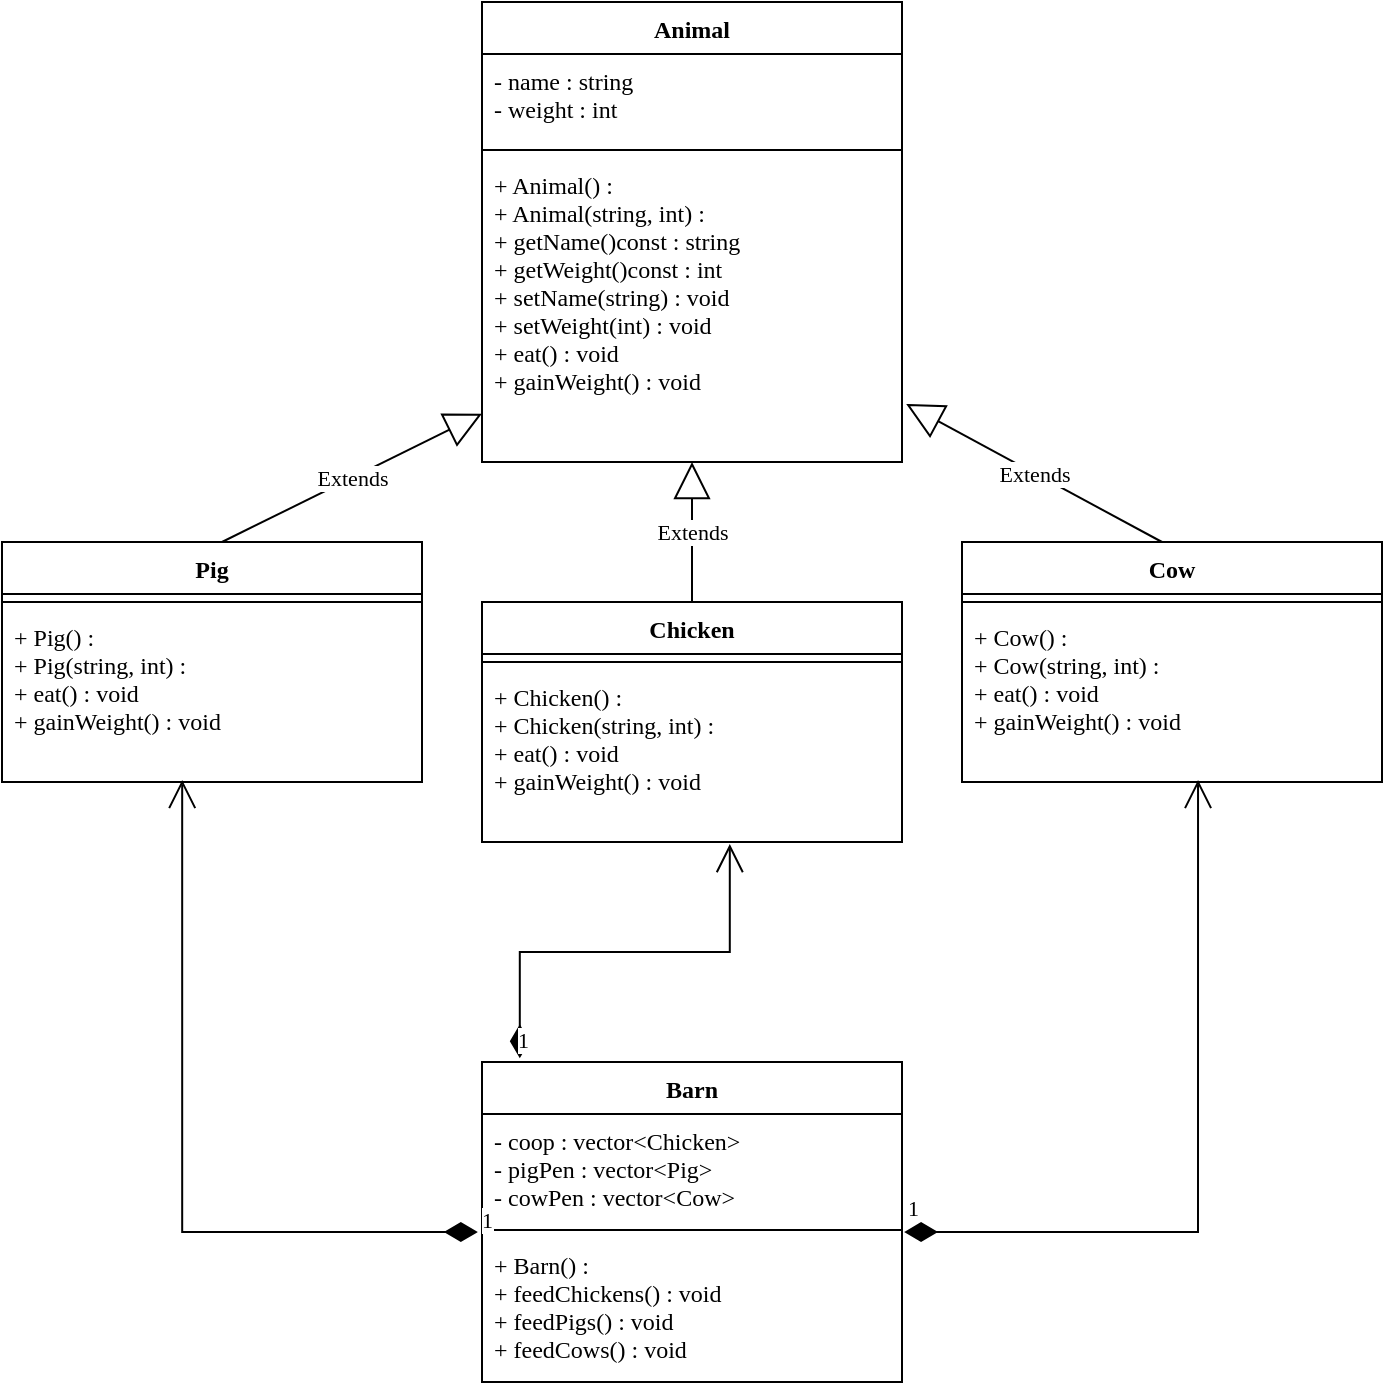 <mxfile version="17.5.0" type="device"><diagram id="8Jy4bx0Ax8qB5IC1W_oe" name="Page-1"><mxGraphModel dx="1422" dy="705" grid="1" gridSize="10" guides="1" tooltips="1" connect="1" arrows="1" fold="1" page="1" pageScale="1" pageWidth="850" pageHeight="1100" math="0" shadow="0"><root><mxCell id="0"/><mxCell id="1" parent="0"/><mxCell id="ASQBNgRDIIoSNqt4bJy7-1" value="Animal" style="swimlane;fontStyle=1;align=center;verticalAlign=top;childLayout=stackLayout;horizontal=1;startSize=26;horizontalStack=0;resizeParent=1;resizeParentMax=0;resizeLast=0;collapsible=1;marginBottom=0;fontFamily=Lucida Console;" vertex="1" parent="1"><mxGeometry x="320" y="40" width="210" height="230" as="geometry"/></mxCell><mxCell id="ASQBNgRDIIoSNqt4bJy7-2" value="- name : string&#10;- weight : int" style="text;strokeColor=none;fillColor=none;align=left;verticalAlign=top;spacingLeft=4;spacingRight=4;overflow=hidden;rotatable=0;points=[[0,0.5],[1,0.5]];portConstraint=eastwest;fontFamily=Lucida Console;" vertex="1" parent="ASQBNgRDIIoSNqt4bJy7-1"><mxGeometry y="26" width="210" height="44" as="geometry"/></mxCell><mxCell id="ASQBNgRDIIoSNqt4bJy7-3" value="" style="line;strokeWidth=1;fillColor=none;align=left;verticalAlign=middle;spacingTop=-1;spacingLeft=3;spacingRight=3;rotatable=0;labelPosition=right;points=[];portConstraint=eastwest;fontFamily=Lucida Console;" vertex="1" parent="ASQBNgRDIIoSNqt4bJy7-1"><mxGeometry y="70" width="210" height="8" as="geometry"/></mxCell><mxCell id="ASQBNgRDIIoSNqt4bJy7-4" value="+ Animal() :&#10;+ Animal(string, int) :&#10;+ getName()const : string&#10;+ getWeight()const : int&#10;+ setName(string) : void&#10;+ setWeight(int) : void&#10;+ eat() : void&#10;+ gainWeight() : void" style="text;strokeColor=none;fillColor=none;align=left;verticalAlign=top;spacingLeft=4;spacingRight=4;overflow=hidden;rotatable=0;points=[[0,0.5],[1,0.5]];portConstraint=eastwest;fontFamily=Lucida Console;" vertex="1" parent="ASQBNgRDIIoSNqt4bJy7-1"><mxGeometry y="78" width="210" height="152" as="geometry"/></mxCell><mxCell id="ASQBNgRDIIoSNqt4bJy7-5" value="Pig" style="swimlane;fontStyle=1;align=center;verticalAlign=top;childLayout=stackLayout;horizontal=1;startSize=26;horizontalStack=0;resizeParent=1;resizeParentMax=0;resizeLast=0;collapsible=1;marginBottom=0;fontFamily=Lucida Console;" vertex="1" parent="1"><mxGeometry x="80" y="310" width="210" height="120" as="geometry"/></mxCell><mxCell id="ASQBNgRDIIoSNqt4bJy7-29" value="Extends" style="endArrow=block;endSize=16;endFill=0;html=1;rounded=0;fontFamily=Lucida Console;" edge="1" parent="ASQBNgRDIIoSNqt4bJy7-5" target="ASQBNgRDIIoSNqt4bJy7-4"><mxGeometry width="160" relative="1" as="geometry"><mxPoint x="110" as="sourcePoint"/><mxPoint x="270" as="targetPoint"/></mxGeometry></mxCell><mxCell id="ASQBNgRDIIoSNqt4bJy7-7" value="" style="line;strokeWidth=1;fillColor=none;align=left;verticalAlign=middle;spacingTop=-1;spacingLeft=3;spacingRight=3;rotatable=0;labelPosition=right;points=[];portConstraint=eastwest;fontFamily=Lucida Console;" vertex="1" parent="ASQBNgRDIIoSNqt4bJy7-5"><mxGeometry y="26" width="210" height="8" as="geometry"/></mxCell><mxCell id="ASQBNgRDIIoSNqt4bJy7-8" value="+ Pig() : &#10;+ Pig(string, int) : &#10;+ eat() : void&#10;+ gainWeight() : void" style="text;strokeColor=none;fillColor=none;align=left;verticalAlign=top;spacingLeft=4;spacingRight=4;overflow=hidden;rotatable=0;points=[[0,0.5],[1,0.5]];portConstraint=eastwest;fontFamily=Lucida Console;" vertex="1" parent="ASQBNgRDIIoSNqt4bJy7-5"><mxGeometry y="34" width="210" height="86" as="geometry"/></mxCell><mxCell id="ASQBNgRDIIoSNqt4bJy7-14" value="Chicken" style="swimlane;fontStyle=1;align=center;verticalAlign=top;childLayout=stackLayout;horizontal=1;startSize=26;horizontalStack=0;resizeParent=1;resizeParentMax=0;resizeLast=0;collapsible=1;marginBottom=0;fontFamily=Lucida Console;" vertex="1" parent="1"><mxGeometry x="320" y="340" width="210" height="120" as="geometry"/></mxCell><mxCell id="ASQBNgRDIIoSNqt4bJy7-15" value="" style="line;strokeWidth=1;fillColor=none;align=left;verticalAlign=middle;spacingTop=-1;spacingLeft=3;spacingRight=3;rotatable=0;labelPosition=right;points=[];portConstraint=eastwest;fontFamily=Lucida Console;" vertex="1" parent="ASQBNgRDIIoSNqt4bJy7-14"><mxGeometry y="26" width="210" height="8" as="geometry"/></mxCell><mxCell id="ASQBNgRDIIoSNqt4bJy7-16" value="+ Chicken() : &#10;+ Chicken(string, int) : &#10;+ eat() : void&#10;+ gainWeight() : void" style="text;strokeColor=none;fillColor=none;align=left;verticalAlign=top;spacingLeft=4;spacingRight=4;overflow=hidden;rotatable=0;points=[[0,0.5],[1,0.5]];portConstraint=eastwest;fontFamily=Lucida Console;" vertex="1" parent="ASQBNgRDIIoSNqt4bJy7-14"><mxGeometry y="34" width="210" height="86" as="geometry"/></mxCell><mxCell id="ASQBNgRDIIoSNqt4bJy7-19" value="Cow" style="swimlane;fontStyle=1;align=center;verticalAlign=top;childLayout=stackLayout;horizontal=1;startSize=26;horizontalStack=0;resizeParent=1;resizeParentMax=0;resizeLast=0;collapsible=1;marginBottom=0;fontFamily=Lucida Console;" vertex="1" parent="1"><mxGeometry x="560" y="310" width="210" height="120" as="geometry"/></mxCell><mxCell id="ASQBNgRDIIoSNqt4bJy7-20" value="" style="line;strokeWidth=1;fillColor=none;align=left;verticalAlign=middle;spacingTop=-1;spacingLeft=3;spacingRight=3;rotatable=0;labelPosition=right;points=[];portConstraint=eastwest;fontFamily=Lucida Console;" vertex="1" parent="ASQBNgRDIIoSNqt4bJy7-19"><mxGeometry y="26" width="210" height="8" as="geometry"/></mxCell><mxCell id="ASQBNgRDIIoSNqt4bJy7-21" value="+ Cow() : &#10;+ Cow(string, int) : &#10;+ eat() : void&#10;+ gainWeight() : void" style="text;strokeColor=none;fillColor=none;align=left;verticalAlign=top;spacingLeft=4;spacingRight=4;overflow=hidden;rotatable=0;points=[[0,0.5],[1,0.5]];portConstraint=eastwest;fontFamily=Lucida Console;" vertex="1" parent="ASQBNgRDIIoSNqt4bJy7-19"><mxGeometry y="34" width="210" height="86" as="geometry"/></mxCell><mxCell id="ASQBNgRDIIoSNqt4bJy7-30" value="Extends" style="endArrow=block;endSize=16;endFill=0;html=1;rounded=0;fontFamily=Lucida Console;entryX=1.01;entryY=0.809;entryDx=0;entryDy=0;entryPerimeter=0;" edge="1" parent="1" target="ASQBNgRDIIoSNqt4bJy7-4"><mxGeometry width="160" relative="1" as="geometry"><mxPoint x="660" y="310" as="sourcePoint"/><mxPoint x="790" y="245.83" as="targetPoint"/></mxGeometry></mxCell><mxCell id="ASQBNgRDIIoSNqt4bJy7-31" value="Extends" style="endArrow=block;endSize=16;endFill=0;html=1;rounded=0;fontFamily=Lucida Console;exitX=0.5;exitY=0;exitDx=0;exitDy=0;" edge="1" parent="1" source="ASQBNgRDIIoSNqt4bJy7-14" target="ASQBNgRDIIoSNqt4bJy7-4"><mxGeometry width="160" relative="1" as="geometry"><mxPoint x="210" y="330" as="sourcePoint"/><mxPoint x="340" y="265.83" as="targetPoint"/></mxGeometry></mxCell><mxCell id="ASQBNgRDIIoSNqt4bJy7-32" value="Barn" style="swimlane;fontStyle=1;align=center;verticalAlign=top;childLayout=stackLayout;horizontal=1;startSize=26;horizontalStack=0;resizeParent=1;resizeParentMax=0;resizeLast=0;collapsible=1;marginBottom=0;fontFamily=Lucida Console;" vertex="1" parent="1"><mxGeometry x="320" y="570" width="210" height="160" as="geometry"/></mxCell><mxCell id="ASQBNgRDIIoSNqt4bJy7-33" value="- coop : vector&lt;Chicken&gt;&#10;- pigPen : vector&lt;Pig&gt;&#10;- cowPen : vector&lt;Cow&gt;" style="text;strokeColor=none;fillColor=none;align=left;verticalAlign=top;spacingLeft=4;spacingRight=4;overflow=hidden;rotatable=0;points=[[0,0.5],[1,0.5]];portConstraint=eastwest;fontFamily=Lucida Console;" vertex="1" parent="ASQBNgRDIIoSNqt4bJy7-32"><mxGeometry y="26" width="210" height="54" as="geometry"/></mxCell><mxCell id="ASQBNgRDIIoSNqt4bJy7-34" value="" style="line;strokeWidth=1;fillColor=none;align=left;verticalAlign=middle;spacingTop=-1;spacingLeft=3;spacingRight=3;rotatable=0;labelPosition=right;points=[];portConstraint=eastwest;fontFamily=Lucida Console;" vertex="1" parent="ASQBNgRDIIoSNqt4bJy7-32"><mxGeometry y="80" width="210" height="8" as="geometry"/></mxCell><mxCell id="ASQBNgRDIIoSNqt4bJy7-35" value="+ Barn() : &#10;+ feedChickens() : void&#10;+ feedPigs() : void&#10;+ feedCows() : void" style="text;strokeColor=none;fillColor=none;align=left;verticalAlign=top;spacingLeft=4;spacingRight=4;overflow=hidden;rotatable=0;points=[[0,0.5],[1,0.5]];portConstraint=eastwest;fontFamily=Lucida Console;" vertex="1" parent="ASQBNgRDIIoSNqt4bJy7-32"><mxGeometry y="88" width="210" height="72" as="geometry"/></mxCell><mxCell id="ASQBNgRDIIoSNqt4bJy7-37" value="1" style="endArrow=open;html=1;endSize=12;startArrow=diamondThin;startSize=14;startFill=1;edgeStyle=orthogonalEdgeStyle;align=left;verticalAlign=bottom;rounded=0;fontFamily=Lucida Console;entryX=0.429;entryY=0.988;entryDx=0;entryDy=0;entryPerimeter=0;exitX=-0.01;exitY=1.093;exitDx=0;exitDy=0;exitPerimeter=0;" edge="1" parent="1" source="ASQBNgRDIIoSNqt4bJy7-33" target="ASQBNgRDIIoSNqt4bJy7-8"><mxGeometry x="-1" y="3" relative="1" as="geometry"><mxPoint x="340" y="560" as="sourcePoint"/><mxPoint x="500" y="560" as="targetPoint"/></mxGeometry></mxCell><mxCell id="ASQBNgRDIIoSNqt4bJy7-38" value="1" style="endArrow=open;html=1;endSize=12;startArrow=diamondThin;startSize=14;startFill=1;edgeStyle=orthogonalEdgeStyle;align=left;verticalAlign=bottom;rounded=0;fontFamily=Lucida Console;entryX=0.562;entryY=0.988;entryDx=0;entryDy=0;entryPerimeter=0;exitX=1.005;exitY=1.093;exitDx=0;exitDy=0;exitPerimeter=0;" edge="1" parent="1" source="ASQBNgRDIIoSNqt4bJy7-33" target="ASQBNgRDIIoSNqt4bJy7-21"><mxGeometry x="-1" y="3" relative="1" as="geometry"><mxPoint x="327.9" y="615.022" as="sourcePoint"/><mxPoint x="180.09" y="438.968" as="targetPoint"/></mxGeometry></mxCell><mxCell id="ASQBNgRDIIoSNqt4bJy7-41" value="1" style="endArrow=open;html=1;endSize=12;startArrow=diamondThin;startSize=14;startFill=1;edgeStyle=orthogonalEdgeStyle;align=left;verticalAlign=bottom;rounded=0;fontFamily=Lucida Console;entryX=0.59;entryY=1.012;entryDx=0;entryDy=0;entryPerimeter=0;exitX=0.09;exitY=-0.012;exitDx=0;exitDy=0;exitPerimeter=0;" edge="1" parent="1" source="ASQBNgRDIIoSNqt4bJy7-32" target="ASQBNgRDIIoSNqt4bJy7-16"><mxGeometry x="-1" y="3" relative="1" as="geometry"><mxPoint x="340" y="560" as="sourcePoint"/><mxPoint x="500" y="560" as="targetPoint"/></mxGeometry></mxCell></root></mxGraphModel></diagram></mxfile>
